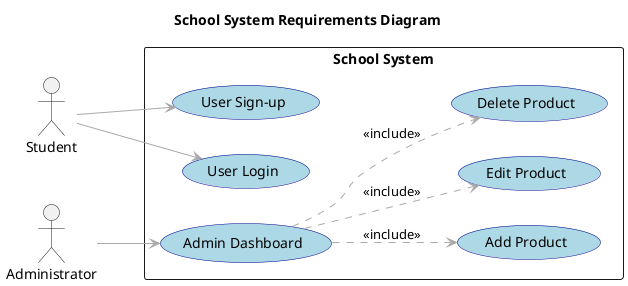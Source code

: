 @startuml
left to right direction
title School System Requirements Diagram
skinparam usecase {
    BackgroundColor LightBlue
    BorderColor DarkBlue
    ArrowColor DarkGray
    ActorBorderColor Navy
}

actor "Student" as Student
actor "Administrator" as Administrator

rectangle "School System" {
    usecase "User Sign-up" as FR001
    Student --> FR001
    usecase "User Login" as FR002
    Student --> FR002
    usecase "Admin Dashboard" as FR003
    usecase "Add Product" as FR004
    FR003 ..> FR004 : <<include>>
    usecase "Edit Product" as FR005
    FR003 ..> FR005 : <<include>>
    usecase "Delete Product" as FR006
    FR003 ..> FR006 : <<include>>
    Administrator --> FR003
}
@enduml